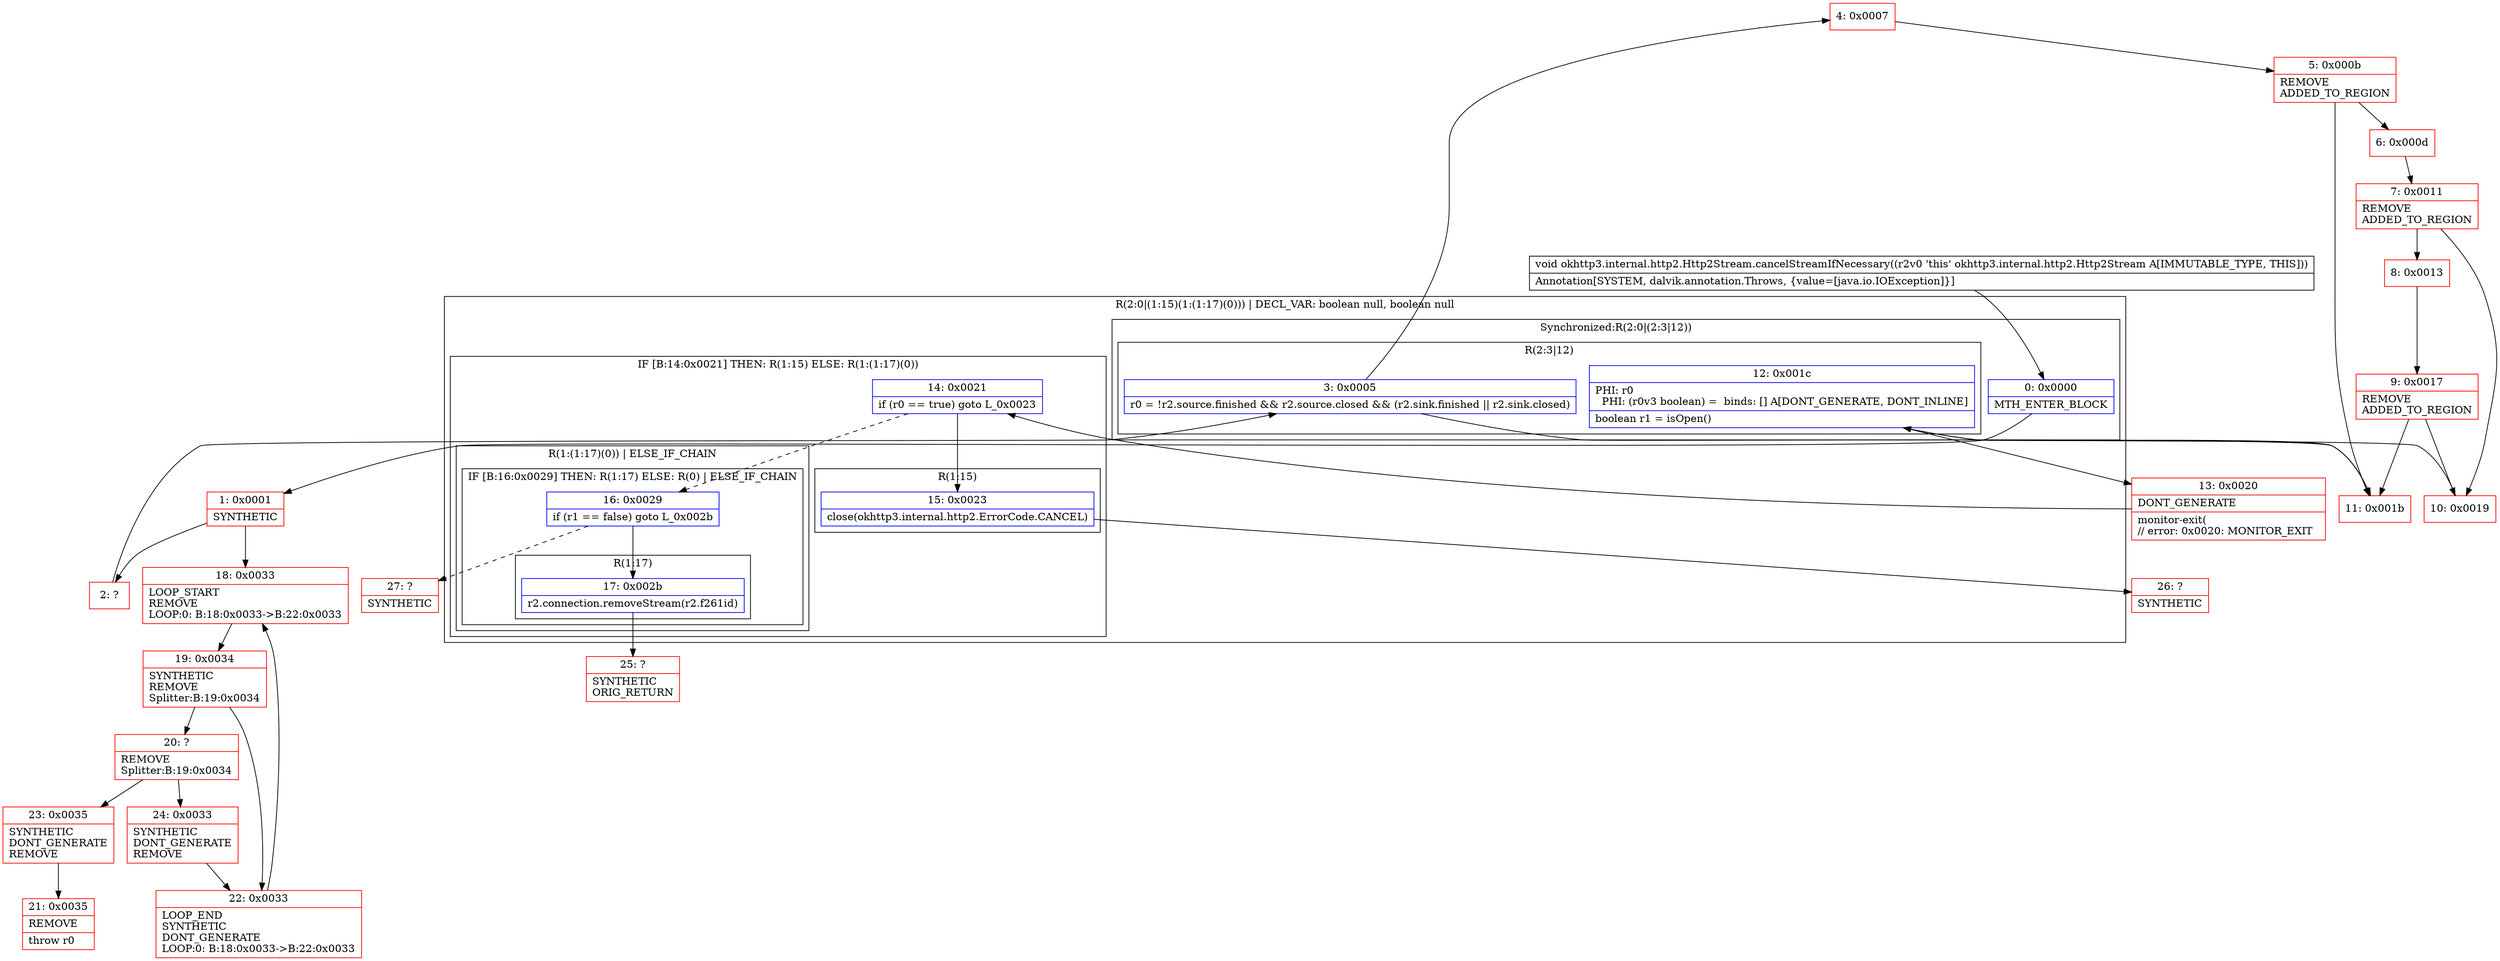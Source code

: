 digraph "CFG forokhttp3.internal.http2.Http2Stream.cancelStreamIfNecessary()V" {
subgraph cluster_Region_416552035 {
label = "R(2:0|(1:15)(1:(1:17)(0))) | DECL_VAR: boolean null, boolean null\l";
node [shape=record,color=blue];
subgraph cluster_SynchronizedRegion_454536048 {
label = "Synchronized:R(2:0|(2:3|12))";
node [shape=record,color=blue];
Node_0 [shape=record,label="{0\:\ 0x0000|MTH_ENTER_BLOCK\l}"];
subgraph cluster_Region_281756598 {
label = "R(2:3|12)";
node [shape=record,color=blue];
Node_3 [shape=record,label="{3\:\ 0x0005|r0 = !r2.source.finished && r2.source.closed && (r2.sink.finished \|\| r2.sink.closed)\l}"];
Node_12 [shape=record,label="{12\:\ 0x001c|PHI: r0 \l  PHI: (r0v3 boolean) =  binds: [] A[DONT_GENERATE, DONT_INLINE]\l|boolean r1 = isOpen()\l}"];
}
}
subgraph cluster_IfRegion_750663220 {
label = "IF [B:14:0x0021] THEN: R(1:15) ELSE: R(1:(1:17)(0))";
node [shape=record,color=blue];
Node_14 [shape=record,label="{14\:\ 0x0021|if (r0 == true) goto L_0x0023\l}"];
subgraph cluster_Region_2048077376 {
label = "R(1:15)";
node [shape=record,color=blue];
Node_15 [shape=record,label="{15\:\ 0x0023|close(okhttp3.internal.http2.ErrorCode.CANCEL)\l}"];
}
subgraph cluster_Region_679046061 {
label = "R(1:(1:17)(0)) | ELSE_IF_CHAIN\l";
node [shape=record,color=blue];
subgraph cluster_IfRegion_1288629473 {
label = "IF [B:16:0x0029] THEN: R(1:17) ELSE: R(0) | ELSE_IF_CHAIN\l";
node [shape=record,color=blue];
Node_16 [shape=record,label="{16\:\ 0x0029|if (r1 == false) goto L_0x002b\l}"];
subgraph cluster_Region_271975885 {
label = "R(1:17)";
node [shape=record,color=blue];
Node_17 [shape=record,label="{17\:\ 0x002b|r2.connection.removeStream(r2.f261id)\l}"];
}
subgraph cluster_Region_912027792 {
label = "R(0)";
node [shape=record,color=blue];
}
}
}
}
}
Node_1 [shape=record,color=red,label="{1\:\ 0x0001|SYNTHETIC\l}"];
Node_2 [shape=record,color=red,label="{2\:\ ?}"];
Node_4 [shape=record,color=red,label="{4\:\ 0x0007}"];
Node_5 [shape=record,color=red,label="{5\:\ 0x000b|REMOVE\lADDED_TO_REGION\l}"];
Node_6 [shape=record,color=red,label="{6\:\ 0x000d}"];
Node_7 [shape=record,color=red,label="{7\:\ 0x0011|REMOVE\lADDED_TO_REGION\l}"];
Node_8 [shape=record,color=red,label="{8\:\ 0x0013}"];
Node_9 [shape=record,color=red,label="{9\:\ 0x0017|REMOVE\lADDED_TO_REGION\l}"];
Node_10 [shape=record,color=red,label="{10\:\ 0x0019}"];
Node_11 [shape=record,color=red,label="{11\:\ 0x001b}"];
Node_13 [shape=record,color=red,label="{13\:\ 0x0020|DONT_GENERATE\l|monitor\-exit(\l\/\/ error: 0x0020: MONITOR_EXIT  \l}"];
Node_18 [shape=record,color=red,label="{18\:\ 0x0033|LOOP_START\lREMOVE\lLOOP:0: B:18:0x0033\-\>B:22:0x0033\l}"];
Node_19 [shape=record,color=red,label="{19\:\ 0x0034|SYNTHETIC\lREMOVE\lSplitter:B:19:0x0034\l}"];
Node_20 [shape=record,color=red,label="{20\:\ ?|REMOVE\lSplitter:B:19:0x0034\l}"];
Node_21 [shape=record,color=red,label="{21\:\ 0x0035|REMOVE\l|throw r0\l}"];
Node_22 [shape=record,color=red,label="{22\:\ 0x0033|LOOP_END\lSYNTHETIC\lDONT_GENERATE\lLOOP:0: B:18:0x0033\-\>B:22:0x0033\l}"];
Node_23 [shape=record,color=red,label="{23\:\ 0x0035|SYNTHETIC\lDONT_GENERATE\lREMOVE\l}"];
Node_24 [shape=record,color=red,label="{24\:\ 0x0033|SYNTHETIC\lDONT_GENERATE\lREMOVE\l}"];
Node_25 [shape=record,color=red,label="{25\:\ ?|SYNTHETIC\lORIG_RETURN\l}"];
Node_26 [shape=record,color=red,label="{26\:\ ?|SYNTHETIC\l}"];
Node_27 [shape=record,color=red,label="{27\:\ ?|SYNTHETIC\l}"];
MethodNode[shape=record,label="{void okhttp3.internal.http2.Http2Stream.cancelStreamIfNecessary((r2v0 'this' okhttp3.internal.http2.Http2Stream A[IMMUTABLE_TYPE, THIS]))  | Annotation[SYSTEM, dalvik.annotation.Throws, \{value=[java.io.IOException]\}]\l}"];
MethodNode -> Node_0;
Node_0 -> Node_1;
Node_3 -> Node_4;
Node_3 -> Node_11;
Node_12 -> Node_13;
Node_14 -> Node_15;
Node_14 -> Node_16[style=dashed];
Node_15 -> Node_26;
Node_16 -> Node_17;
Node_16 -> Node_27[style=dashed];
Node_17 -> Node_25;
Node_1 -> Node_2;
Node_1 -> Node_18;
Node_2 -> Node_3;
Node_4 -> Node_5;
Node_5 -> Node_6;
Node_5 -> Node_11;
Node_6 -> Node_7;
Node_7 -> Node_8;
Node_7 -> Node_10;
Node_8 -> Node_9;
Node_9 -> Node_10;
Node_9 -> Node_11;
Node_10 -> Node_12;
Node_11 -> Node_12;
Node_13 -> Node_14;
Node_18 -> Node_19;
Node_19 -> Node_20;
Node_19 -> Node_22;
Node_20 -> Node_23;
Node_20 -> Node_24;
Node_22 -> Node_18;
Node_23 -> Node_21;
Node_24 -> Node_22;
}

